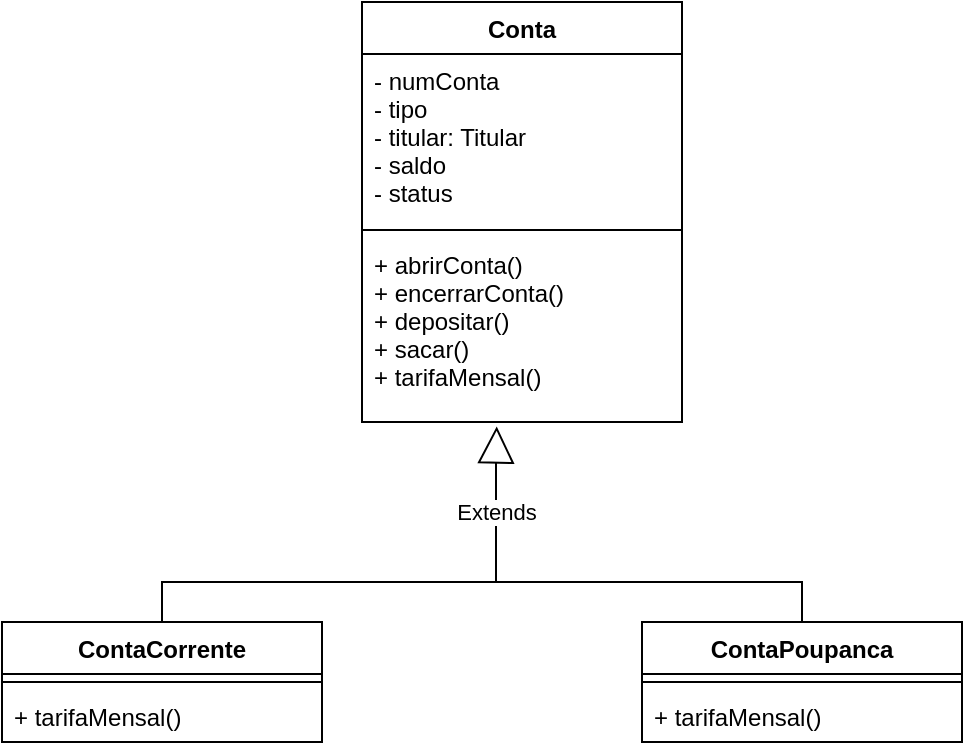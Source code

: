 <mxfile version="15.4.0" type="device"><diagram id="BG9INiYfWc8NqG6vbPAB" name="Page-1"><mxGraphModel dx="710" dy="454" grid="1" gridSize="10" guides="1" tooltips="1" connect="1" arrows="1" fold="1" page="1" pageScale="1" pageWidth="827" pageHeight="1169" math="0" shadow="0"><root><mxCell id="0"/><mxCell id="1" parent="0"/><mxCell id="CPdnF2235RLwLwQqjwHH-1" value="Conta" style="swimlane;fontStyle=1;align=center;verticalAlign=top;childLayout=stackLayout;horizontal=1;startSize=26;horizontalStack=0;resizeParent=1;resizeParentMax=0;resizeLast=0;collapsible=1;marginBottom=0;" vertex="1" parent="1"><mxGeometry x="260" y="10" width="160" height="210" as="geometry"/></mxCell><mxCell id="CPdnF2235RLwLwQqjwHH-2" value="- numConta&#10;- tipo &#10;- titular: Titular&#10;- saldo&#10;- status" style="text;strokeColor=none;fillColor=none;align=left;verticalAlign=top;spacingLeft=4;spacingRight=4;overflow=hidden;rotatable=0;points=[[0,0.5],[1,0.5]];portConstraint=eastwest;" vertex="1" parent="CPdnF2235RLwLwQqjwHH-1"><mxGeometry y="26" width="160" height="84" as="geometry"/></mxCell><mxCell id="CPdnF2235RLwLwQqjwHH-3" value="" style="line;strokeWidth=1;fillColor=none;align=left;verticalAlign=middle;spacingTop=-1;spacingLeft=3;spacingRight=3;rotatable=0;labelPosition=right;points=[];portConstraint=eastwest;" vertex="1" parent="CPdnF2235RLwLwQqjwHH-1"><mxGeometry y="110" width="160" height="8" as="geometry"/></mxCell><mxCell id="CPdnF2235RLwLwQqjwHH-4" value="+ abrirConta()&#10;+ encerrarConta()&#10;+ depositar()&#10;+ sacar()&#10;+ tarifaMensal()&#10;" style="text;strokeColor=none;fillColor=none;align=left;verticalAlign=top;spacingLeft=4;spacingRight=4;overflow=hidden;rotatable=0;points=[[0,0.5],[1,0.5]];portConstraint=eastwest;" vertex="1" parent="CPdnF2235RLwLwQqjwHH-1"><mxGeometry y="118" width="160" height="92" as="geometry"/></mxCell><mxCell id="CPdnF2235RLwLwQqjwHH-18" style="edgeStyle=orthogonalEdgeStyle;rounded=0;orthogonalLoop=1;jettySize=auto;html=1;entryX=0.5;entryY=0;entryDx=0;entryDy=0;endArrow=none;endFill=0;" edge="1" parent="1" source="CPdnF2235RLwLwQqjwHH-10" target="CPdnF2235RLwLwQqjwHH-14"><mxGeometry relative="1" as="geometry"><Array as="points"><mxPoint x="160" y="299.97"/><mxPoint x="480" y="299.97"/></Array></mxGeometry></mxCell><mxCell id="CPdnF2235RLwLwQqjwHH-10" value="ContaCorrente" style="swimlane;fontStyle=1;align=center;verticalAlign=top;childLayout=stackLayout;horizontal=1;startSize=26;horizontalStack=0;resizeParent=1;resizeParentMax=0;resizeLast=0;collapsible=1;marginBottom=0;" vertex="1" parent="1"><mxGeometry x="80" y="319.97" width="160" height="60" as="geometry"/></mxCell><mxCell id="CPdnF2235RLwLwQqjwHH-12" value="" style="line;strokeWidth=1;fillColor=none;align=left;verticalAlign=middle;spacingTop=-1;spacingLeft=3;spacingRight=3;rotatable=0;labelPosition=right;points=[];portConstraint=eastwest;" vertex="1" parent="CPdnF2235RLwLwQqjwHH-10"><mxGeometry y="26" width="160" height="8" as="geometry"/></mxCell><mxCell id="CPdnF2235RLwLwQqjwHH-13" value="+ tarifaMensal()" style="text;strokeColor=none;fillColor=none;align=left;verticalAlign=top;spacingLeft=4;spacingRight=4;overflow=hidden;rotatable=0;points=[[0,0.5],[1,0.5]];portConstraint=eastwest;" vertex="1" parent="CPdnF2235RLwLwQqjwHH-10"><mxGeometry y="34" width="160" height="26" as="geometry"/></mxCell><mxCell id="CPdnF2235RLwLwQqjwHH-14" value="ContaPoupanca" style="swimlane;fontStyle=1;align=center;verticalAlign=top;childLayout=stackLayout;horizontal=1;startSize=26;horizontalStack=0;resizeParent=1;resizeParentMax=0;resizeLast=0;collapsible=1;marginBottom=0;" vertex="1" parent="1"><mxGeometry x="400" y="319.97" width="160" height="60" as="geometry"/></mxCell><mxCell id="CPdnF2235RLwLwQqjwHH-16" value="" style="line;strokeWidth=1;fillColor=none;align=left;verticalAlign=middle;spacingTop=-1;spacingLeft=3;spacingRight=3;rotatable=0;labelPosition=right;points=[];portConstraint=eastwest;" vertex="1" parent="CPdnF2235RLwLwQqjwHH-14"><mxGeometry y="26" width="160" height="8" as="geometry"/></mxCell><mxCell id="CPdnF2235RLwLwQqjwHH-17" value="+ tarifaMensal()" style="text;strokeColor=none;fillColor=none;align=left;verticalAlign=top;spacingLeft=4;spacingRight=4;overflow=hidden;rotatable=0;points=[[0,0.5],[1,0.5]];portConstraint=eastwest;" vertex="1" parent="CPdnF2235RLwLwQqjwHH-14"><mxGeometry y="34" width="160" height="26" as="geometry"/></mxCell><mxCell id="CPdnF2235RLwLwQqjwHH-19" value="Extends" style="endArrow=block;endSize=16;endFill=0;html=1;rounded=0;edgeStyle=orthogonalEdgeStyle;entryX=0.421;entryY=1.024;entryDx=0;entryDy=0;entryPerimeter=0;" edge="1" parent="1" target="CPdnF2235RLwLwQqjwHH-4"><mxGeometry width="160" relative="1" as="geometry"><mxPoint x="320" y="300" as="sourcePoint"/><mxPoint x="400" y="200" as="targetPoint"/><Array as="points"><mxPoint x="327" y="300"/><mxPoint x="327" y="240"/></Array></mxGeometry></mxCell></root></mxGraphModel></diagram></mxfile>